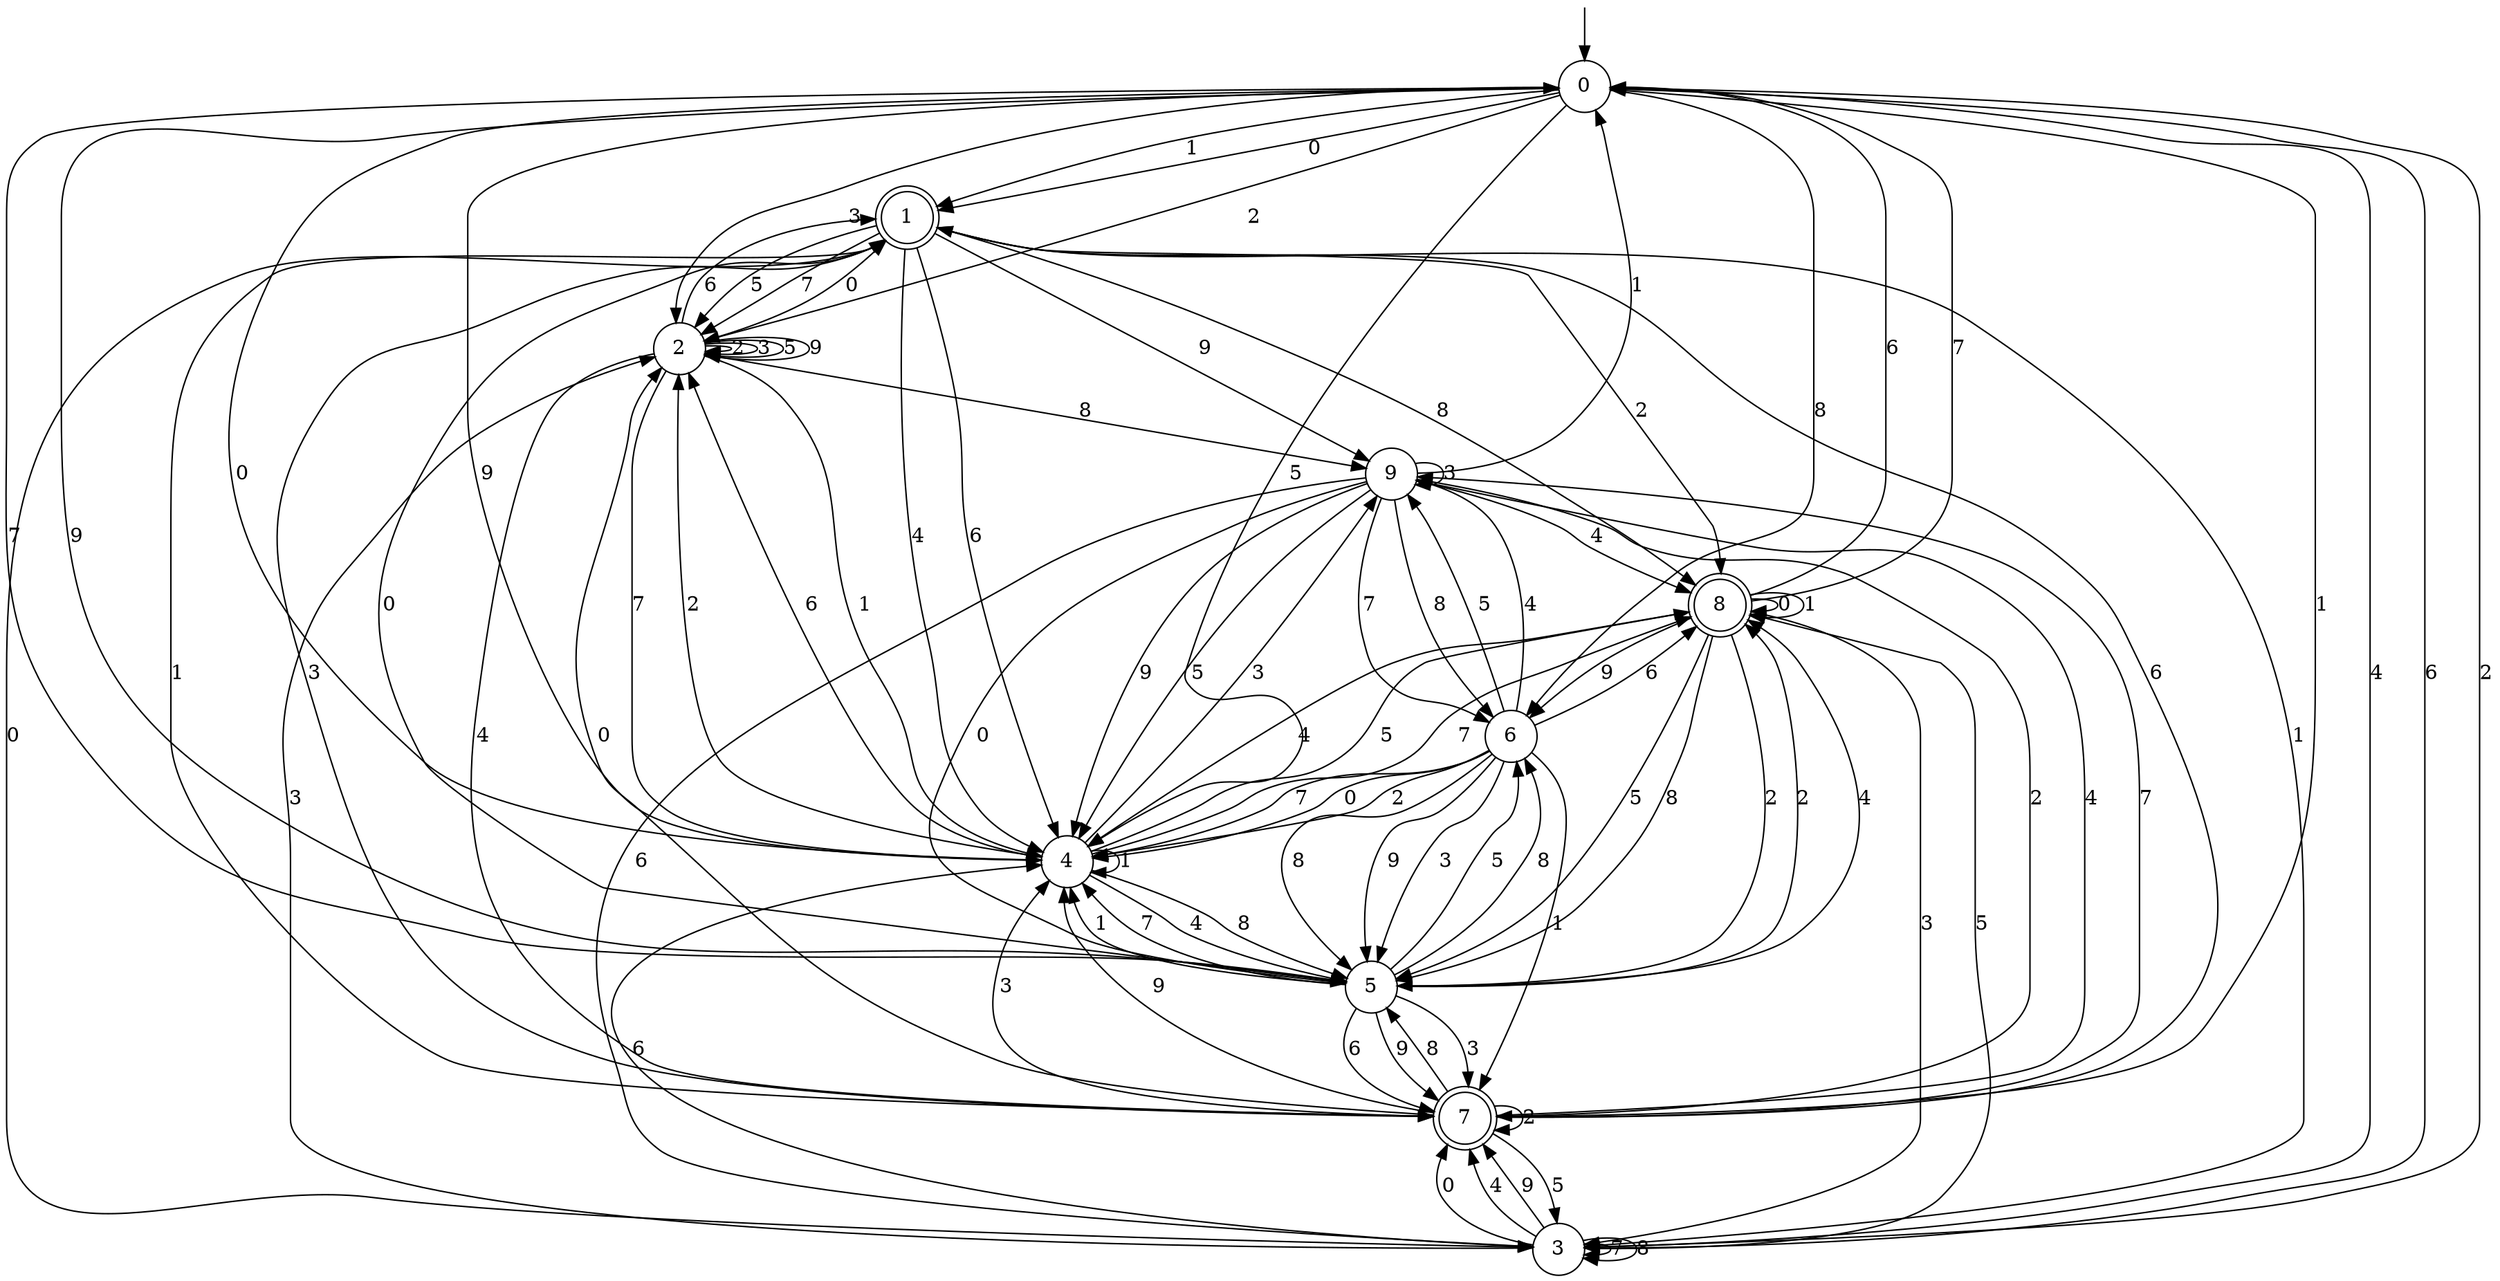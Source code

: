 digraph g {

	s0 [shape="circle" label="0"];
	s1 [shape="doublecircle" label="1"];
	s2 [shape="circle" label="2"];
	s3 [shape="circle" label="3"];
	s4 [shape="circle" label="4"];
	s5 [shape="circle" label="5"];
	s6 [shape="circle" label="6"];
	s7 [shape="doublecircle" label="7"];
	s8 [shape="doublecircle" label="8"];
	s9 [shape="circle" label="9"];
	s0 -> s1 [label="0"];
	s0 -> s1 [label="1"];
	s0 -> s2 [label="2"];
	s0 -> s2 [label="3"];
	s0 -> s3 [label="4"];
	s0 -> s4 [label="5"];
	s0 -> s3 [label="6"];
	s0 -> s5 [label="7"];
	s0 -> s6 [label="8"];
	s0 -> s5 [label="9"];
	s1 -> s3 [label="0"];
	s1 -> s7 [label="1"];
	s1 -> s8 [label="2"];
	s1 -> s7 [label="3"];
	s1 -> s4 [label="4"];
	s1 -> s2 [label="5"];
	s1 -> s4 [label="6"];
	s1 -> s2 [label="7"];
	s1 -> s8 [label="8"];
	s1 -> s9 [label="9"];
	s2 -> s1 [label="0"];
	s2 -> s4 [label="1"];
	s2 -> s2 [label="2"];
	s2 -> s2 [label="3"];
	s2 -> s7 [label="4"];
	s2 -> s2 [label="5"];
	s2 -> s1 [label="6"];
	s2 -> s4 [label="7"];
	s2 -> s9 [label="8"];
	s2 -> s2 [label="9"];
	s3 -> s7 [label="0"];
	s3 -> s1 [label="1"];
	s3 -> s0 [label="2"];
	s3 -> s2 [label="3"];
	s3 -> s7 [label="4"];
	s3 -> s8 [label="5"];
	s3 -> s4 [label="6"];
	s3 -> s3 [label="7"];
	s3 -> s3 [label="8"];
	s3 -> s7 [label="9"];
	s4 -> s0 [label="0"];
	s4 -> s4 [label="1"];
	s4 -> s2 [label="2"];
	s4 -> s9 [label="3"];
	s4 -> s5 [label="4"];
	s4 -> s8 [label="5"];
	s4 -> s2 [label="6"];
	s4 -> s8 [label="7"];
	s4 -> s5 [label="8"];
	s4 -> s0 [label="9"];
	s5 -> s1 [label="0"];
	s5 -> s4 [label="1"];
	s5 -> s8 [label="2"];
	s5 -> s7 [label="3"];
	s5 -> s8 [label="4"];
	s5 -> s6 [label="5"];
	s5 -> s7 [label="6"];
	s5 -> s4 [label="7"];
	s5 -> s6 [label="8"];
	s5 -> s7 [label="9"];
	s6 -> s4 [label="0"];
	s6 -> s7 [label="1"];
	s6 -> s4 [label="2"];
	s6 -> s5 [label="3"];
	s6 -> s9 [label="4"];
	s6 -> s9 [label="5"];
	s6 -> s8 [label="6"];
	s6 -> s4 [label="7"];
	s6 -> s5 [label="8"];
	s6 -> s5 [label="9"];
	s7 -> s2 [label="0"];
	s7 -> s0 [label="1"];
	s7 -> s7 [label="2"];
	s7 -> s4 [label="3"];
	s7 -> s9 [label="4"];
	s7 -> s3 [label="5"];
	s7 -> s1 [label="6"];
	s7 -> s9 [label="7"];
	s7 -> s5 [label="8"];
	s7 -> s4 [label="9"];
	s8 -> s8 [label="0"];
	s8 -> s8 [label="1"];
	s8 -> s5 [label="2"];
	s8 -> s3 [label="3"];
	s8 -> s4 [label="4"];
	s8 -> s5 [label="5"];
	s8 -> s0 [label="6"];
	s8 -> s0 [label="7"];
	s8 -> s5 [label="8"];
	s8 -> s6 [label="9"];
	s9 -> s5 [label="0"];
	s9 -> s0 [label="1"];
	s9 -> s7 [label="2"];
	s9 -> s9 [label="3"];
	s9 -> s8 [label="4"];
	s9 -> s4 [label="5"];
	s9 -> s3 [label="6"];
	s9 -> s6 [label="7"];
	s9 -> s6 [label="8"];
	s9 -> s4 [label="9"];

__start0 [label="" shape="none" width="0" height="0"];
__start0 -> s0;

}
